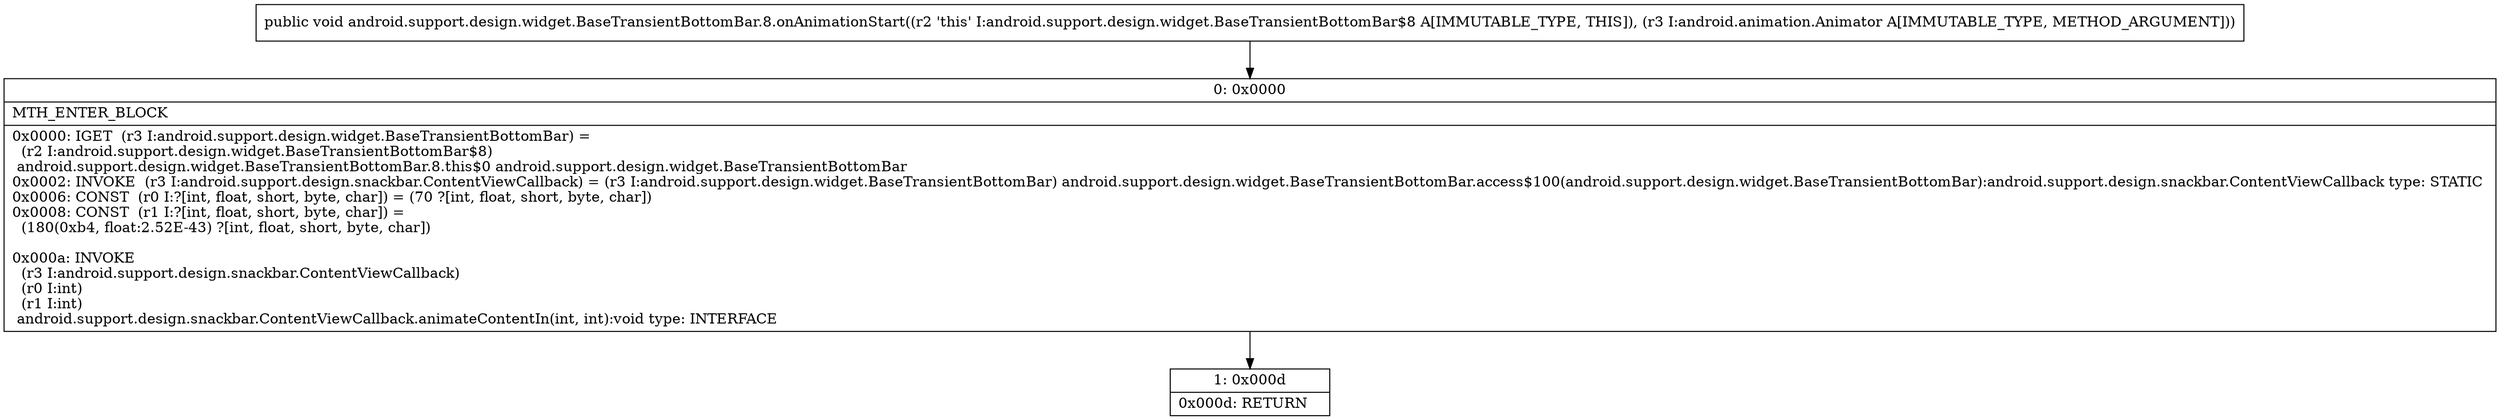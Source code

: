 digraph "CFG forandroid.support.design.widget.BaseTransientBottomBar.8.onAnimationStart(Landroid\/animation\/Animator;)V" {
Node_0 [shape=record,label="{0\:\ 0x0000|MTH_ENTER_BLOCK\l|0x0000: IGET  (r3 I:android.support.design.widget.BaseTransientBottomBar) = \l  (r2 I:android.support.design.widget.BaseTransientBottomBar$8)\l android.support.design.widget.BaseTransientBottomBar.8.this$0 android.support.design.widget.BaseTransientBottomBar \l0x0002: INVOKE  (r3 I:android.support.design.snackbar.ContentViewCallback) = (r3 I:android.support.design.widget.BaseTransientBottomBar) android.support.design.widget.BaseTransientBottomBar.access$100(android.support.design.widget.BaseTransientBottomBar):android.support.design.snackbar.ContentViewCallback type: STATIC \l0x0006: CONST  (r0 I:?[int, float, short, byte, char]) = (70 ?[int, float, short, byte, char]) \l0x0008: CONST  (r1 I:?[int, float, short, byte, char]) = \l  (180(0xb4, float:2.52E\-43) ?[int, float, short, byte, char])\l \l0x000a: INVOKE  \l  (r3 I:android.support.design.snackbar.ContentViewCallback)\l  (r0 I:int)\l  (r1 I:int)\l android.support.design.snackbar.ContentViewCallback.animateContentIn(int, int):void type: INTERFACE \l}"];
Node_1 [shape=record,label="{1\:\ 0x000d|0x000d: RETURN   \l}"];
MethodNode[shape=record,label="{public void android.support.design.widget.BaseTransientBottomBar.8.onAnimationStart((r2 'this' I:android.support.design.widget.BaseTransientBottomBar$8 A[IMMUTABLE_TYPE, THIS]), (r3 I:android.animation.Animator A[IMMUTABLE_TYPE, METHOD_ARGUMENT])) }"];
MethodNode -> Node_0;
Node_0 -> Node_1;
}

